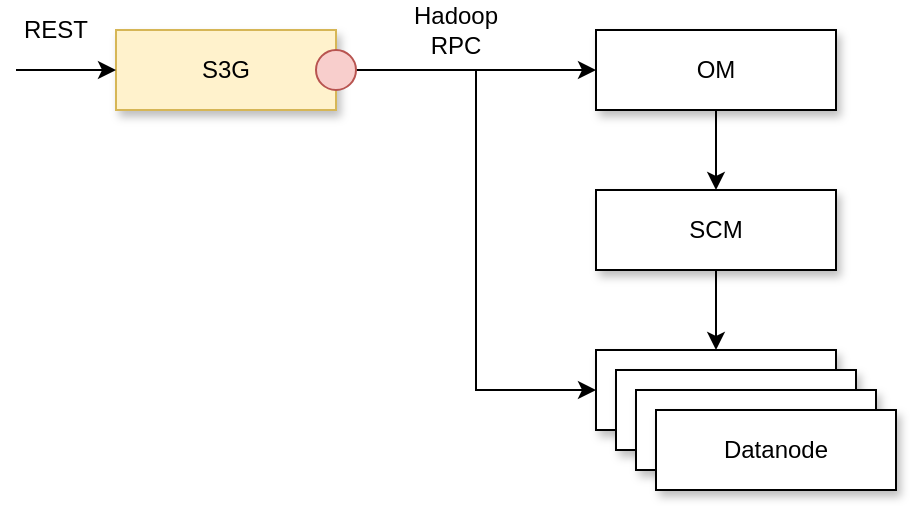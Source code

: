 <mxfile version="14.1.5" type="device"><diagram id="nSjy3fLJtTu9ZnlTwgFl" name="Page-1"><mxGraphModel dx="1075" dy="509" grid="0" gridSize="10" guides="1" tooltips="1" connect="1" arrows="1" fold="1" page="1" pageScale="1" pageWidth="1000" pageHeight="1000" math="0" shadow="0"><root><mxCell id="0"/><mxCell id="1" parent="0"/><mxCell id="3JOXzV3wPV_g_D9DQsNT-1" value="S3G" style="rounded=0;whiteSpace=wrap;html=1;fillColor=#fff2cc;strokeColor=#d6b656;shadow=1;" vertex="1" parent="1"><mxGeometry x="200" y="80" width="110" height="40" as="geometry"/></mxCell><mxCell id="3JOXzV3wPV_g_D9DQsNT-5" style="edgeStyle=orthogonalEdgeStyle;rounded=0;orthogonalLoop=1;jettySize=auto;html=1;entryX=0;entryY=0.5;entryDx=0;entryDy=0;" edge="1" parent="1" source="3JOXzV3wPV_g_D9DQsNT-2" target="3JOXzV3wPV_g_D9DQsNT-4"><mxGeometry relative="1" as="geometry"/></mxCell><mxCell id="3JOXzV3wPV_g_D9DQsNT-18" style="edgeStyle=orthogonalEdgeStyle;rounded=0;orthogonalLoop=1;jettySize=auto;html=1;entryX=0;entryY=0.5;entryDx=0;entryDy=0;" edge="1" parent="1" source="3JOXzV3wPV_g_D9DQsNT-2" target="3JOXzV3wPV_g_D9DQsNT-7"><mxGeometry relative="1" as="geometry"/></mxCell><mxCell id="3JOXzV3wPV_g_D9DQsNT-2" value="" style="ellipse;whiteSpace=wrap;html=1;fillColor=#f8cecc;strokeColor=#b85450;" vertex="1" parent="1"><mxGeometry x="300" y="90" width="20" height="20" as="geometry"/></mxCell><mxCell id="3JOXzV3wPV_g_D9DQsNT-11" style="edgeStyle=orthogonalEdgeStyle;rounded=0;orthogonalLoop=1;jettySize=auto;html=1;" edge="1" parent="1" source="3JOXzV3wPV_g_D9DQsNT-3" target="3JOXzV3wPV_g_D9DQsNT-7"><mxGeometry relative="1" as="geometry"/></mxCell><mxCell id="3JOXzV3wPV_g_D9DQsNT-3" value="SCM" style="rounded=0;whiteSpace=wrap;html=1;shadow=1;" vertex="1" parent="1"><mxGeometry x="440" y="160" width="120" height="40" as="geometry"/></mxCell><mxCell id="3JOXzV3wPV_g_D9DQsNT-6" style="edgeStyle=orthogonalEdgeStyle;rounded=0;orthogonalLoop=1;jettySize=auto;html=1;entryX=0.5;entryY=0;entryDx=0;entryDy=0;" edge="1" parent="1" source="3JOXzV3wPV_g_D9DQsNT-4" target="3JOXzV3wPV_g_D9DQsNT-3"><mxGeometry relative="1" as="geometry"/></mxCell><mxCell id="3JOXzV3wPV_g_D9DQsNT-4" value="OM" style="rounded=0;whiteSpace=wrap;html=1;shadow=1;" vertex="1" parent="1"><mxGeometry x="440" y="80" width="120" height="40" as="geometry"/></mxCell><mxCell id="3JOXzV3wPV_g_D9DQsNT-7" value="Datanode" style="rounded=0;whiteSpace=wrap;html=1;shadow=1;" vertex="1" parent="1"><mxGeometry x="440" y="240" width="120" height="40" as="geometry"/></mxCell><mxCell id="3JOXzV3wPV_g_D9DQsNT-8" value="Datanode" style="rounded=0;whiteSpace=wrap;html=1;shadow=1;" vertex="1" parent="1"><mxGeometry x="450" y="250" width="120" height="40" as="geometry"/></mxCell><mxCell id="3JOXzV3wPV_g_D9DQsNT-9" value="Datanode" style="rounded=0;whiteSpace=wrap;html=1;shadow=1;" vertex="1" parent="1"><mxGeometry x="460" y="260" width="120" height="40" as="geometry"/></mxCell><mxCell id="3JOXzV3wPV_g_D9DQsNT-10" value="Datanode" style="rounded=0;whiteSpace=wrap;html=1;shadow=1;" vertex="1" parent="1"><mxGeometry x="470" y="270" width="120" height="40" as="geometry"/></mxCell><mxCell id="3JOXzV3wPV_g_D9DQsNT-12" value="Hadoop RPC" style="text;html=1;strokeColor=none;fillColor=none;align=center;verticalAlign=middle;whiteSpace=wrap;rounded=0;" vertex="1" parent="1"><mxGeometry x="350" y="70" width="40" height="20" as="geometry"/></mxCell><mxCell id="3JOXzV3wPV_g_D9DQsNT-13" value="REST" style="text;html=1;strokeColor=none;fillColor=none;align=center;verticalAlign=middle;whiteSpace=wrap;rounded=0;" vertex="1" parent="1"><mxGeometry x="150" y="70" width="40" height="20" as="geometry"/></mxCell><mxCell id="3JOXzV3wPV_g_D9DQsNT-14" value="" style="endArrow=classic;html=1;entryX=0;entryY=0.5;entryDx=0;entryDy=0;" edge="1" parent="1" target="3JOXzV3wPV_g_D9DQsNT-1"><mxGeometry width="50" height="50" relative="1" as="geometry"><mxPoint x="150" y="100" as="sourcePoint"/><mxPoint x="440" y="270" as="targetPoint"/></mxGeometry></mxCell></root></mxGraphModel></diagram></mxfile>